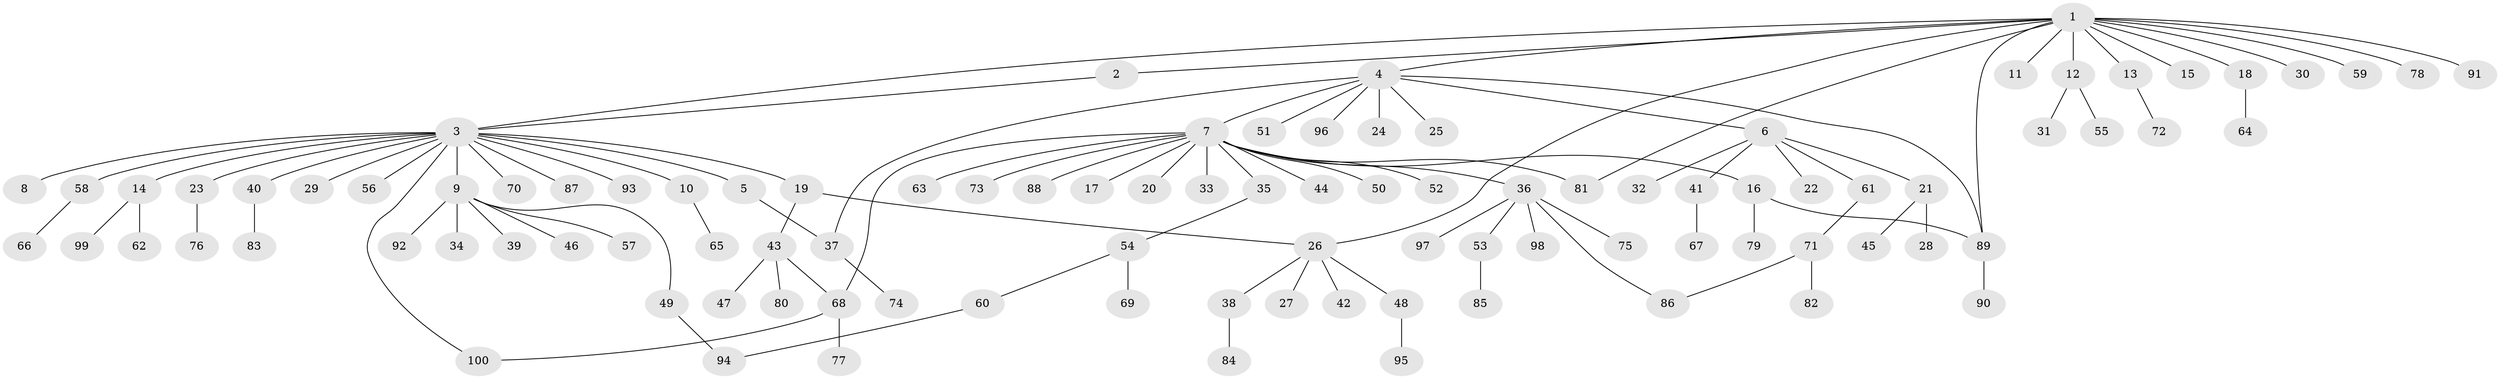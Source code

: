 // Generated by graph-tools (version 1.1) at 2025/48/03/09/25 04:48:40]
// undirected, 100 vertices, 109 edges
graph export_dot {
graph [start="1"]
  node [color=gray90,style=filled];
  1;
  2;
  3;
  4;
  5;
  6;
  7;
  8;
  9;
  10;
  11;
  12;
  13;
  14;
  15;
  16;
  17;
  18;
  19;
  20;
  21;
  22;
  23;
  24;
  25;
  26;
  27;
  28;
  29;
  30;
  31;
  32;
  33;
  34;
  35;
  36;
  37;
  38;
  39;
  40;
  41;
  42;
  43;
  44;
  45;
  46;
  47;
  48;
  49;
  50;
  51;
  52;
  53;
  54;
  55;
  56;
  57;
  58;
  59;
  60;
  61;
  62;
  63;
  64;
  65;
  66;
  67;
  68;
  69;
  70;
  71;
  72;
  73;
  74;
  75;
  76;
  77;
  78;
  79;
  80;
  81;
  82;
  83;
  84;
  85;
  86;
  87;
  88;
  89;
  90;
  91;
  92;
  93;
  94;
  95;
  96;
  97;
  98;
  99;
  100;
  1 -- 2;
  1 -- 3;
  1 -- 4;
  1 -- 11;
  1 -- 12;
  1 -- 13;
  1 -- 15;
  1 -- 18;
  1 -- 26;
  1 -- 30;
  1 -- 59;
  1 -- 78;
  1 -- 81;
  1 -- 89;
  1 -- 91;
  2 -- 3;
  3 -- 5;
  3 -- 8;
  3 -- 9;
  3 -- 10;
  3 -- 14;
  3 -- 19;
  3 -- 23;
  3 -- 29;
  3 -- 40;
  3 -- 56;
  3 -- 58;
  3 -- 70;
  3 -- 87;
  3 -- 93;
  3 -- 100;
  4 -- 6;
  4 -- 7;
  4 -- 24;
  4 -- 25;
  4 -- 37;
  4 -- 51;
  4 -- 89;
  4 -- 96;
  5 -- 37;
  6 -- 21;
  6 -- 22;
  6 -- 32;
  6 -- 41;
  6 -- 61;
  7 -- 16;
  7 -- 17;
  7 -- 20;
  7 -- 33;
  7 -- 35;
  7 -- 36;
  7 -- 44;
  7 -- 50;
  7 -- 52;
  7 -- 63;
  7 -- 68;
  7 -- 73;
  7 -- 81;
  7 -- 88;
  9 -- 34;
  9 -- 39;
  9 -- 46;
  9 -- 49;
  9 -- 57;
  9 -- 92;
  10 -- 65;
  12 -- 31;
  12 -- 55;
  13 -- 72;
  14 -- 62;
  14 -- 99;
  16 -- 79;
  16 -- 89;
  18 -- 64;
  19 -- 26;
  19 -- 43;
  21 -- 28;
  21 -- 45;
  23 -- 76;
  26 -- 27;
  26 -- 38;
  26 -- 42;
  26 -- 48;
  35 -- 54;
  36 -- 53;
  36 -- 75;
  36 -- 86;
  36 -- 97;
  36 -- 98;
  37 -- 74;
  38 -- 84;
  40 -- 83;
  41 -- 67;
  43 -- 47;
  43 -- 68;
  43 -- 80;
  48 -- 95;
  49 -- 94;
  53 -- 85;
  54 -- 60;
  54 -- 69;
  58 -- 66;
  60 -- 94;
  61 -- 71;
  68 -- 77;
  68 -- 100;
  71 -- 82;
  71 -- 86;
  89 -- 90;
}
